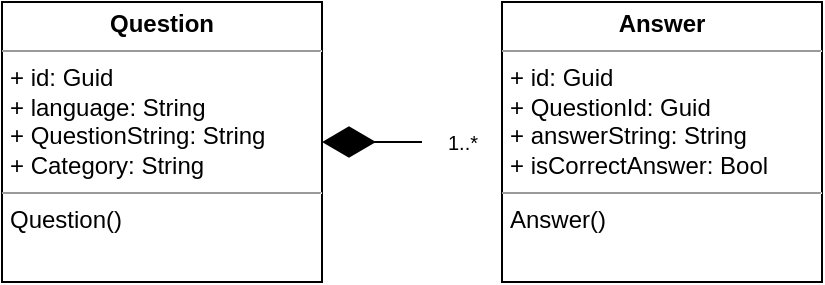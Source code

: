 <mxfile version="20.7.4" type="device"><diagram id="LBl7rhzT5KjltViCbMhu" name="Page-1"><mxGraphModel dx="1572" dy="985" grid="1" gridSize="10" guides="1" tooltips="1" connect="1" arrows="1" fold="1" page="1" pageScale="1" pageWidth="827" pageHeight="1169" math="0" shadow="0"><root><mxCell id="0"/><mxCell id="1" parent="0"/><mxCell id="CeCXQh40BEQZEz24aQWg-6" value="&lt;p style=&quot;margin:0px;margin-top:4px;text-align:center;&quot;&gt;&lt;b&gt;Question&lt;/b&gt;&lt;/p&gt;&lt;hr size=&quot;1&quot;&gt;&lt;p style=&quot;margin:0px;margin-left:4px;&quot;&gt;+ id: Guid&lt;/p&gt;&lt;p style=&quot;margin:0px;margin-left:4px;&quot;&gt;+ language: String&lt;br&gt;&lt;/p&gt;&lt;p style=&quot;margin:0px;margin-left:4px;&quot;&gt;+ QuestionString: String&lt;br&gt;&lt;/p&gt;&lt;p style=&quot;margin:0px;margin-left:4px;&quot;&gt;+ Category: String&lt;br&gt;&lt;/p&gt;&lt;hr size=&quot;1&quot;&gt;&lt;p style=&quot;margin:0px;margin-left:4px;&quot;&gt;Question()&amp;nbsp;&lt;/p&gt;" style="verticalAlign=top;align=left;overflow=fill;fontSize=12;fontFamily=Helvetica;html=1;" vertex="1" parent="1"><mxGeometry x="208" y="60" width="160" height="140" as="geometry"/></mxCell><mxCell id="CeCXQh40BEQZEz24aQWg-21" value="&lt;p style=&quot;margin:0px;margin-top:4px;text-align:center;&quot;&gt;&lt;b&gt;Answer&lt;/b&gt;&lt;/p&gt;&lt;hr size=&quot;1&quot;&gt;&lt;p style=&quot;margin:0px;margin-left:4px;&quot;&gt;+ id: Guid&lt;br style=&quot;border-color: var(--border-color);&quot;&gt;+ QuestionId: Guid&lt;br style=&quot;border-color: var(--border-color);&quot;&gt;+ answerString: String&lt;br style=&quot;border-color: var(--border-color);&quot;&gt;+ isCorrectAnswer: Bool&lt;br&gt;&lt;/p&gt;&lt;hr size=&quot;1&quot;&gt;&lt;p style=&quot;margin:0px;margin-left:4px;&quot;&gt;Answer()&amp;nbsp;&lt;/p&gt;" style="verticalAlign=top;align=left;overflow=fill;fontSize=12;fontFamily=Helvetica;html=1;" vertex="1" parent="1"><mxGeometry x="458" y="60" width="160" height="140" as="geometry"/></mxCell><mxCell id="CeCXQh40BEQZEz24aQWg-30" value="" style="endArrow=diamondThin;endFill=1;endSize=24;html=1;rounded=0;entryX=1;entryY=0.5;entryDx=0;entryDy=0;" edge="1" parent="1" source="CeCXQh40BEQZEz24aQWg-31" target="CeCXQh40BEQZEz24aQWg-6"><mxGeometry width="160" relative="1" as="geometry"><mxPoint x="428" y="108" as="sourcePoint"/><mxPoint x="338" y="100" as="targetPoint"/></mxGeometry></mxCell><mxCell id="CeCXQh40BEQZEz24aQWg-31" value="&lt;font style=&quot;font-size: 10px;&quot;&gt;1..*&lt;/font&gt;" style="text;html=1;align=center;verticalAlign=middle;resizable=0;points=[];autosize=1;strokeColor=none;fillColor=none;" vertex="1" parent="1"><mxGeometry x="418" y="115" width="40" height="30" as="geometry"/></mxCell></root></mxGraphModel></diagram></mxfile>